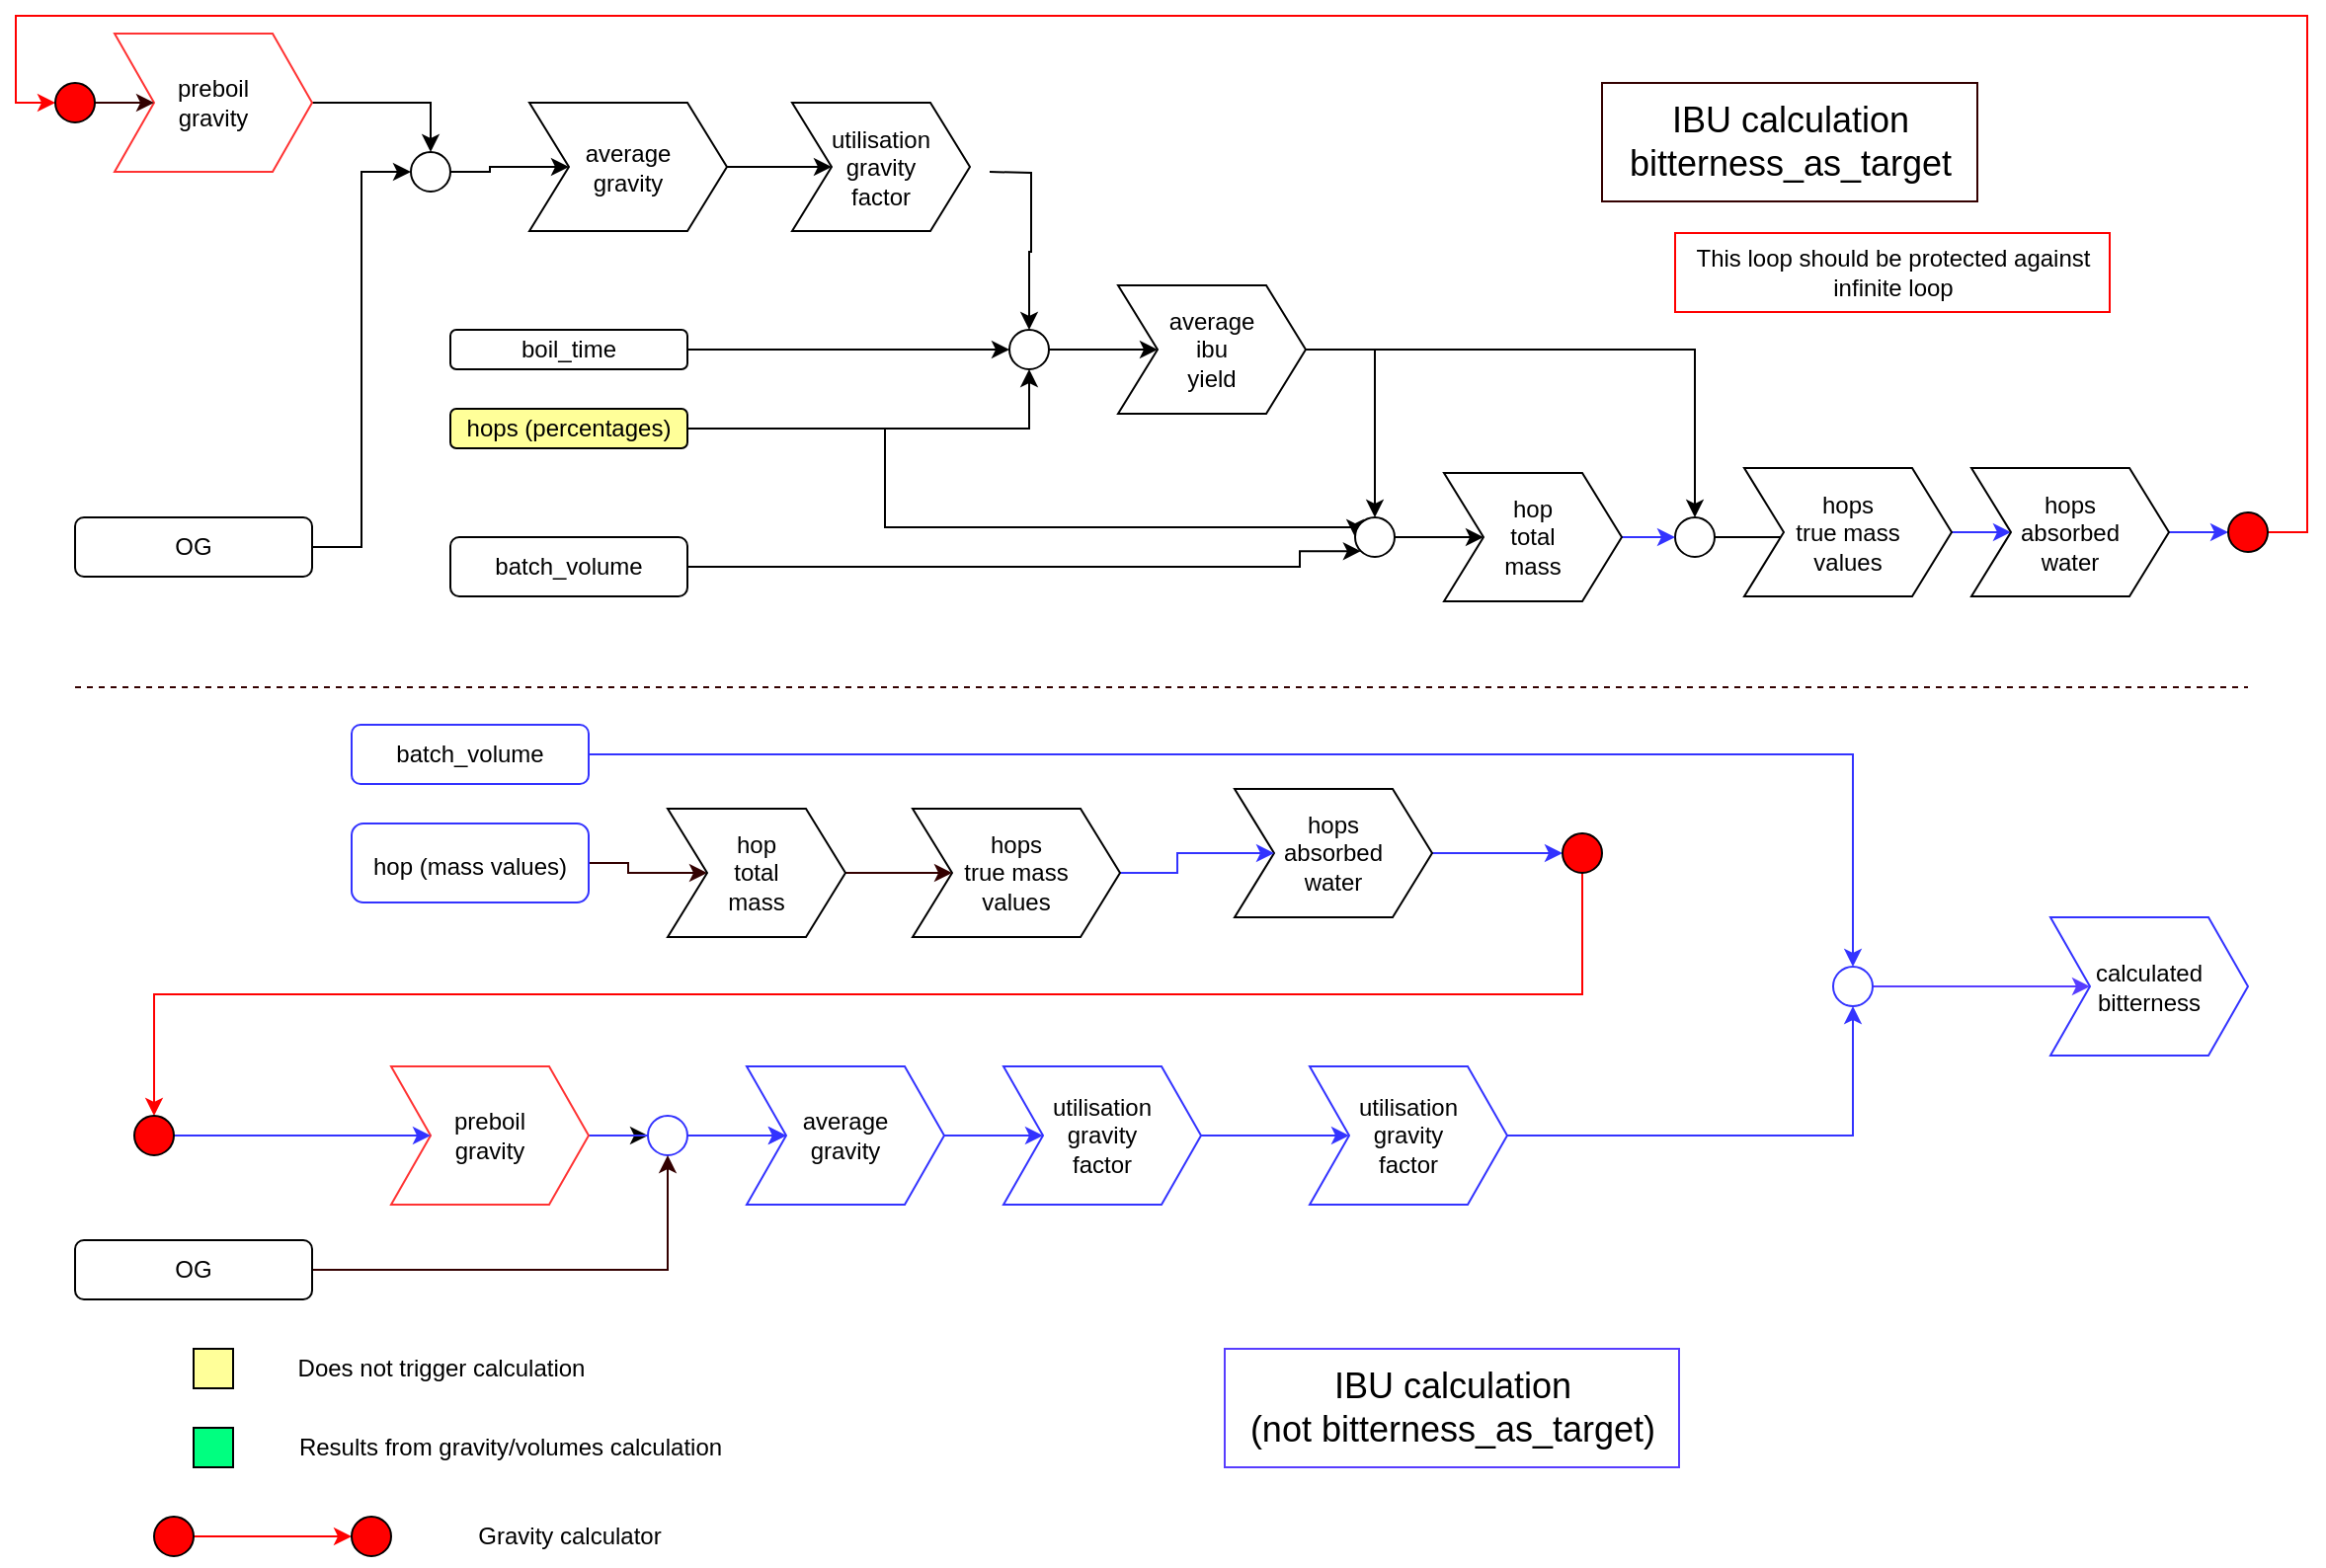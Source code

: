<mxfile version="20.8.10" type="device"><diagram id="C5RBs43oDa-KdzZeNtuy" name="Page-1"><mxGraphModel dx="2074" dy="1198" grid="1" gridSize="10" guides="1" tooltips="1" connect="1" arrows="1" fold="1" page="1" pageScale="1" pageWidth="1169" pageHeight="827" math="0" shadow="0"><root><mxCell id="WIyWlLk6GJQsqaUBKTNV-0"/><mxCell id="WIyWlLk6GJQsqaUBKTNV-1" parent="WIyWlLk6GJQsqaUBKTNV-0"/><mxCell id="dyOFBkTxXZwMxNbz3tPT-14" value="This loop should be protected against&lt;br&gt;infinite loop" style="text;html=1;align=center;verticalAlign=middle;resizable=0;points=[];autosize=1;strokeColor=#FF0000;fillColor=none;" parent="WIyWlLk6GJQsqaUBKTNV-1" vertex="1"><mxGeometry x="850" y="130" width="220" height="40" as="geometry"/></mxCell><mxCell id="gzDO3RWO5fNuN390yIR--2" style="edgeStyle=orthogonalEdgeStyle;rounded=0;orthogonalLoop=1;jettySize=auto;html=1;exitX=1;exitY=0.5;exitDx=0;exitDy=0;entryX=0.5;entryY=0;entryDx=0;entryDy=0;" parent="WIyWlLk6GJQsqaUBKTNV-1" source="UXQmfzJgB6HcV0stbLtz-0" target="UXQmfzJgB6HcV0stbLtz-1" edge="1"><mxGeometry relative="1" as="geometry"><mxPoint x="300" y="99" as="sourcePoint"/><mxPoint x="200" y="99" as="targetPoint"/></mxGeometry></mxCell><mxCell id="gzDO3RWO5fNuN390yIR--8" style="edgeStyle=orthogonalEdgeStyle;rounded=0;orthogonalLoop=1;jettySize=auto;html=1;exitX=1;exitY=0.5;exitDx=0;exitDy=0;entryX=0.5;entryY=0;entryDx=0;entryDy=0;" parent="WIyWlLk6GJQsqaUBKTNV-1" target="gzDO3RWO5fNuN390yIR--4" edge="1"><mxGeometry relative="1" as="geometry"><mxPoint x="503" y="99" as="sourcePoint"/></mxGeometry></mxCell><mxCell id="gzDO3RWO5fNuN390yIR--7" style="edgeStyle=orthogonalEdgeStyle;rounded=0;orthogonalLoop=1;jettySize=auto;html=1;exitX=1;exitY=0.5;exitDx=0;exitDy=0;" parent="WIyWlLk6GJQsqaUBKTNV-1" source="gzDO3RWO5fNuN390yIR--3" target="gzDO3RWO5fNuN390yIR--4" edge="1"><mxGeometry relative="1" as="geometry"/></mxCell><mxCell id="gzDO3RWO5fNuN390yIR--3" value="boil_time" style="rounded=1;whiteSpace=wrap;html=1;fillColor=#FFF;" parent="WIyWlLk6GJQsqaUBKTNV-1" vertex="1"><mxGeometry x="230" y="179" width="120" height="20" as="geometry"/></mxCell><mxCell id="UXQmfzJgB6HcV0stbLtz-8" style="edgeStyle=orthogonalEdgeStyle;rounded=0;orthogonalLoop=1;jettySize=auto;html=1;exitX=1;exitY=0.5;exitDx=0;exitDy=0;" parent="WIyWlLk6GJQsqaUBKTNV-1" source="gzDO3RWO5fNuN390yIR--4" target="UXQmfzJgB6HcV0stbLtz-7" edge="1"><mxGeometry relative="1" as="geometry"/></mxCell><mxCell id="gzDO3RWO5fNuN390yIR--4" value="" style="ellipse;whiteSpace=wrap;html=1;aspect=fixed;fillColor=#FFF;" parent="WIyWlLk6GJQsqaUBKTNV-1" vertex="1"><mxGeometry x="513" y="179" width="20" height="20" as="geometry"/></mxCell><mxCell id="gzDO3RWO5fNuN390yIR--9" style="edgeStyle=orthogonalEdgeStyle;rounded=0;orthogonalLoop=1;jettySize=auto;html=1;exitX=1;exitY=0.5;exitDx=0;exitDy=0;entryX=0.5;entryY=1;entryDx=0;entryDy=0;" parent="WIyWlLk6GJQsqaUBKTNV-1" source="gzDO3RWO5fNuN390yIR--5" target="gzDO3RWO5fNuN390yIR--4" edge="1"><mxGeometry relative="1" as="geometry"/></mxCell><mxCell id="gzDO3RWO5fNuN390yIR--17" style="edgeStyle=orthogonalEdgeStyle;rounded=0;orthogonalLoop=1;jettySize=auto;html=1;exitX=1;exitY=0.5;exitDx=0;exitDy=0;entryX=0;entryY=0.5;entryDx=0;entryDy=0;" parent="WIyWlLk6GJQsqaUBKTNV-1" source="gzDO3RWO5fNuN390yIR--5" target="gzDO3RWO5fNuN390yIR--13" edge="1"><mxGeometry relative="1" as="geometry"><Array as="points"><mxPoint x="450" y="229"/><mxPoint x="450" y="279"/></Array></mxGeometry></mxCell><mxCell id="gzDO3RWO5fNuN390yIR--5" value="hops (percentages)" style="rounded=1;whiteSpace=wrap;html=1;fillColor=#FFFF99;" parent="WIyWlLk6GJQsqaUBKTNV-1" vertex="1"><mxGeometry x="230" y="219" width="120" height="20" as="geometry"/></mxCell><mxCell id="gzDO3RWO5fNuN390yIR--15" style="edgeStyle=orthogonalEdgeStyle;rounded=0;orthogonalLoop=1;jettySize=auto;html=1;entryX=0.5;entryY=0;entryDx=0;entryDy=0;exitX=1;exitY=0.5;exitDx=0;exitDy=0;" parent="WIyWlLk6GJQsqaUBKTNV-1" source="UXQmfzJgB6HcV0stbLtz-7" target="gzDO3RWO5fNuN390yIR--13" edge="1"><mxGeometry relative="1" as="geometry"><mxPoint x="643" y="189" as="sourcePoint"/></mxGeometry></mxCell><mxCell id="gzDO3RWO5fNuN390yIR--26" style="edgeStyle=orthogonalEdgeStyle;rounded=0;orthogonalLoop=1;jettySize=auto;html=1;exitX=1;exitY=0.5;exitDx=0;exitDy=0;entryX=0.5;entryY=0;entryDx=0;entryDy=0;" parent="WIyWlLk6GJQsqaUBKTNV-1" source="UXQmfzJgB6HcV0stbLtz-7" target="gzDO3RWO5fNuN390yIR--20" edge="1"><mxGeometry relative="1" as="geometry"><mxPoint x="643" y="189" as="sourcePoint"/></mxGeometry></mxCell><mxCell id="gzDO3RWO5fNuN390yIR--16" style="edgeStyle=orthogonalEdgeStyle;rounded=0;orthogonalLoop=1;jettySize=auto;html=1;exitX=1;exitY=0.5;exitDx=0;exitDy=0;entryX=0;entryY=1;entryDx=0;entryDy=0;" parent="WIyWlLk6GJQsqaUBKTNV-1" source="gzDO3RWO5fNuN390yIR--12" target="gzDO3RWO5fNuN390yIR--13" edge="1"><mxGeometry relative="1" as="geometry"><Array as="points"><mxPoint x="660" y="299"/><mxPoint x="660" y="291"/></Array></mxGeometry></mxCell><mxCell id="gzDO3RWO5fNuN390yIR--12" value="batch_volume" style="rounded=1;whiteSpace=wrap;html=1;fillColor=#FFF;" parent="WIyWlLk6GJQsqaUBKTNV-1" vertex="1"><mxGeometry x="230" y="284" width="120" height="30" as="geometry"/></mxCell><mxCell id="UXQmfzJgB6HcV0stbLtz-10" style="edgeStyle=orthogonalEdgeStyle;rounded=0;orthogonalLoop=1;jettySize=auto;html=1;exitX=1;exitY=0.5;exitDx=0;exitDy=0;entryX=0;entryY=0.5;entryDx=0;entryDy=0;" parent="WIyWlLk6GJQsqaUBKTNV-1" source="gzDO3RWO5fNuN390yIR--13" target="UXQmfzJgB6HcV0stbLtz-9" edge="1"><mxGeometry relative="1" as="geometry"/></mxCell><mxCell id="gzDO3RWO5fNuN390yIR--13" value="" style="ellipse;whiteSpace=wrap;html=1;aspect=fixed;fillColor=#FFF;" parent="WIyWlLk6GJQsqaUBKTNV-1" vertex="1"><mxGeometry x="688" y="274" width="20" height="20" as="geometry"/></mxCell><mxCell id="gzDO3RWO5fNuN390yIR--25" style="edgeStyle=orthogonalEdgeStyle;rounded=0;orthogonalLoop=1;jettySize=auto;html=1;exitX=1;exitY=0.5;exitDx=0;exitDy=0;entryX=0;entryY=0.5;entryDx=0;entryDy=0;" parent="WIyWlLk6GJQsqaUBKTNV-1" source="gzDO3RWO5fNuN390yIR--20" target="UXQmfzJgB6HcV0stbLtz-12" edge="1"><mxGeometry relative="1" as="geometry"><mxPoint x="1028" y="324" as="targetPoint"/></mxGeometry></mxCell><mxCell id="gzDO3RWO5fNuN390yIR--20" value="" style="ellipse;whiteSpace=wrap;html=1;aspect=fixed;fillColor=#FFF;" parent="WIyWlLk6GJQsqaUBKTNV-1" vertex="1"><mxGeometry x="850" y="274" width="20" height="20" as="geometry"/></mxCell><mxCell id="gzDO3RWO5fNuN390yIR--27" value="&lt;font style=&quot;font-size: 18px;&quot;&gt;IBU calculation&lt;br&gt;bitterness_as_target&lt;/font&gt;" style="text;html=1;align=center;verticalAlign=middle;resizable=0;points=[];autosize=1;strokeColor=#330000;fillColor=none;" parent="WIyWlLk6GJQsqaUBKTNV-1" vertex="1"><mxGeometry x="813" y="54" width="190" height="60" as="geometry"/></mxCell><mxCell id="gzDO3RWO5fNuN390yIR--28" value="&lt;font style=&quot;font-size: 18px;&quot;&gt;IBU calculation &lt;br&gt;(not bitterness_as_target)&lt;/font&gt;" style="text;html=1;align=center;verticalAlign=middle;resizable=0;points=[];autosize=1;strokeColor=#573DFF;fillColor=none;" parent="WIyWlLk6GJQsqaUBKTNV-1" vertex="1"><mxGeometry x="622" y="695" width="230" height="60" as="geometry"/></mxCell><mxCell id="pxYUHOZ-qZaQDTNRtvkz-3" style="edgeStyle=orthogonalEdgeStyle;rounded=0;orthogonalLoop=1;jettySize=auto;html=1;exitX=1;exitY=0.5;exitDx=0;exitDy=0;entryX=0;entryY=0.5;entryDx=0;entryDy=0;strokeColor=#330000;" parent="WIyWlLk6GJQsqaUBKTNV-1" source="gzDO3RWO5fNuN390yIR--29" target="pxYUHOZ-qZaQDTNRtvkz-2" edge="1"><mxGeometry relative="1" as="geometry"/></mxCell><mxCell id="gzDO3RWO5fNuN390yIR--29" value="&lt;font style=&quot;font-size: 12px;&quot;&gt;hop (mass values)&lt;/font&gt;" style="rounded=1;whiteSpace=wrap;html=1;fontSize=18;fillColor=#FFF;strokeColor=#3333FF;" parent="WIyWlLk6GJQsqaUBKTNV-1" vertex="1"><mxGeometry x="180" y="429" width="120" height="40" as="geometry"/></mxCell><mxCell id="gzDO3RWO5fNuN390yIR--36" style="edgeStyle=orthogonalEdgeStyle;rounded=0;orthogonalLoop=1;jettySize=auto;html=1;exitX=1;exitY=0.5;exitDx=0;exitDy=0;entryX=0;entryY=0.5;entryDx=0;entryDy=0;fontSize=12;strokeColor=#573DFF;" parent="WIyWlLk6GJQsqaUBKTNV-1" source="gzDO3RWO5fNuN390yIR--30" target="UXQmfzJgB6HcV0stbLtz-11" edge="1"><mxGeometry relative="1" as="geometry"><mxPoint x="910" y="496.5" as="targetPoint"/></mxGeometry></mxCell><mxCell id="gzDO3RWO5fNuN390yIR--30" value="" style="ellipse;whiteSpace=wrap;html=1;aspect=fixed;fillColor=#FFF;strokeColor=#3333FF;" parent="WIyWlLk6GJQsqaUBKTNV-1" vertex="1"><mxGeometry x="930" y="501.5" width="20" height="20" as="geometry"/></mxCell><mxCell id="gzDO3RWO5fNuN390yIR--39" style="edgeStyle=orthogonalEdgeStyle;rounded=0;orthogonalLoop=1;jettySize=auto;html=1;exitX=1;exitY=0.5;exitDx=0;exitDy=0;entryX=0.5;entryY=1;entryDx=0;entryDy=0;fontSize=12;strokeColor=#3333FF;" parent="WIyWlLk6GJQsqaUBKTNV-1" source="UXQmfzJgB6HcV0stbLtz-16" target="gzDO3RWO5fNuN390yIR--30" edge="1"><mxGeometry relative="1" as="geometry"><mxPoint x="510" y="624" as="sourcePoint"/></mxGeometry></mxCell><mxCell id="gzDO3RWO5fNuN390yIR--41" style="edgeStyle=orthogonalEdgeStyle;rounded=0;orthogonalLoop=1;jettySize=auto;html=1;exitX=1;exitY=0.5;exitDx=0;exitDy=0;entryX=0.5;entryY=0;entryDx=0;entryDy=0;fontSize=12;strokeColor=#3333FF;" parent="WIyWlLk6GJQsqaUBKTNV-1" source="gzDO3RWO5fNuN390yIR--40" target="gzDO3RWO5fNuN390yIR--30" edge="1"><mxGeometry relative="1" as="geometry"/></mxCell><mxCell id="gzDO3RWO5fNuN390yIR--40" value="batch_volume" style="rounded=1;whiteSpace=wrap;html=1;fillColor=#FFF;strokeColor=#3333FF;" parent="WIyWlLk6GJQsqaUBKTNV-1" vertex="1"><mxGeometry x="180" y="379" width="120" height="30" as="geometry"/></mxCell><mxCell id="UXQmfzJgB6HcV0stbLtz-0" value="preboil&lt;br&gt;gravity" style="shape=step;perimeter=stepPerimeter;whiteSpace=wrap;html=1;fixedSize=1;fillColor=none;strokeColor=#FF3333;" parent="WIyWlLk6GJQsqaUBKTNV-1" vertex="1"><mxGeometry x="60" y="29" width="100" height="70" as="geometry"/></mxCell><mxCell id="UXQmfzJgB6HcV0stbLtz-4" style="edgeStyle=orthogonalEdgeStyle;rounded=0;orthogonalLoop=1;jettySize=auto;html=1;exitX=1;exitY=0.5;exitDx=0;exitDy=0;" parent="WIyWlLk6GJQsqaUBKTNV-1" source="UXQmfzJgB6HcV0stbLtz-1" target="UXQmfzJgB6HcV0stbLtz-3" edge="1"><mxGeometry relative="1" as="geometry"/></mxCell><mxCell id="UXQmfzJgB6HcV0stbLtz-1" value="" style="ellipse;whiteSpace=wrap;html=1;aspect=fixed;fillColor=#FFF;" parent="WIyWlLk6GJQsqaUBKTNV-1" vertex="1"><mxGeometry x="210" y="89" width="20" height="20" as="geometry"/></mxCell><mxCell id="UXQmfzJgB6HcV0stbLtz-6" style="edgeStyle=orthogonalEdgeStyle;rounded=0;orthogonalLoop=1;jettySize=auto;html=1;exitX=1;exitY=0.5;exitDx=0;exitDy=0;" parent="WIyWlLk6GJQsqaUBKTNV-1" source="UXQmfzJgB6HcV0stbLtz-3" target="UXQmfzJgB6HcV0stbLtz-5" edge="1"><mxGeometry relative="1" as="geometry"/></mxCell><mxCell id="UXQmfzJgB6HcV0stbLtz-3" value="average&lt;br&gt;gravity" style="shape=step;perimeter=stepPerimeter;whiteSpace=wrap;html=1;fixedSize=1;" parent="WIyWlLk6GJQsqaUBKTNV-1" vertex="1"><mxGeometry x="270" y="64" width="100" height="65" as="geometry"/></mxCell><mxCell id="UXQmfzJgB6HcV0stbLtz-5" value="utilisation&lt;br&gt;gravity&lt;br&gt;factor" style="shape=step;perimeter=stepPerimeter;whiteSpace=wrap;html=1;fixedSize=1;" parent="WIyWlLk6GJQsqaUBKTNV-1" vertex="1"><mxGeometry x="403" y="64" width="90" height="65" as="geometry"/></mxCell><mxCell id="UXQmfzJgB6HcV0stbLtz-7" value="average&lt;br&gt;ibu&lt;br&gt;yield" style="shape=step;perimeter=stepPerimeter;whiteSpace=wrap;html=1;fixedSize=1;" parent="WIyWlLk6GJQsqaUBKTNV-1" vertex="1"><mxGeometry x="568" y="156.5" width="95" height="65" as="geometry"/></mxCell><mxCell id="Tacv0uXRRqDZ0nMqTKj8-4" style="edgeStyle=orthogonalEdgeStyle;rounded=0;orthogonalLoop=1;jettySize=auto;html=1;exitX=1;exitY=0.5;exitDx=0;exitDy=0;strokeColor=#3333FF;" parent="WIyWlLk6GJQsqaUBKTNV-1" source="UXQmfzJgB6HcV0stbLtz-9" target="gzDO3RWO5fNuN390yIR--20" edge="1"><mxGeometry relative="1" as="geometry"/></mxCell><mxCell id="UXQmfzJgB6HcV0stbLtz-9" value="hop&lt;br&gt;total&lt;br&gt;mass" style="shape=step;perimeter=stepPerimeter;whiteSpace=wrap;html=1;fixedSize=1;" parent="WIyWlLk6GJQsqaUBKTNV-1" vertex="1"><mxGeometry x="733" y="251.5" width="90" height="65" as="geometry"/></mxCell><mxCell id="UXQmfzJgB6HcV0stbLtz-11" value="calculated&lt;br&gt;bitterness" style="shape=step;perimeter=stepPerimeter;whiteSpace=wrap;html=1;fixedSize=1;strokeColor=#3333FF;" parent="WIyWlLk6GJQsqaUBKTNV-1" vertex="1"><mxGeometry x="1040" y="476.5" width="100" height="70" as="geometry"/></mxCell><mxCell id="Tacv0uXRRqDZ0nMqTKj8-1" style="edgeStyle=orthogonalEdgeStyle;rounded=0;orthogonalLoop=1;jettySize=auto;html=1;exitX=1;exitY=0.5;exitDx=0;exitDy=0;strokeColor=#3333FF;" parent="WIyWlLk6GJQsqaUBKTNV-1" source="UXQmfzJgB6HcV0stbLtz-12" target="Tacv0uXRRqDZ0nMqTKj8-0" edge="1"><mxGeometry relative="1" as="geometry"/></mxCell><mxCell id="UXQmfzJgB6HcV0stbLtz-12" value="hops&lt;br&gt;true mass&lt;br&gt;values" style="shape=step;perimeter=stepPerimeter;whiteSpace=wrap;html=1;fixedSize=1;" parent="WIyWlLk6GJQsqaUBKTNV-1" vertex="1"><mxGeometry x="885" y="249" width="105" height="65" as="geometry"/></mxCell><mxCell id="UXQmfzJgB6HcV0stbLtz-19" style="edgeStyle=orthogonalEdgeStyle;rounded=0;orthogonalLoop=1;jettySize=auto;html=1;exitX=1;exitY=0.5;exitDx=0;exitDy=0;entryX=0;entryY=0.5;entryDx=0;entryDy=0;" parent="WIyWlLk6GJQsqaUBKTNV-1" source="UXQmfzJgB6HcV0stbLtz-13" target="UXQmfzJgB6HcV0stbLtz-22" edge="1"><mxGeometry relative="1" as="geometry"/></mxCell><mxCell id="UXQmfzJgB6HcV0stbLtz-33" value="" style="edgeStyle=orthogonalEdgeStyle;rounded=0;orthogonalLoop=1;jettySize=auto;html=1;strokeColor=#3333FF;" parent="WIyWlLk6GJQsqaUBKTNV-1" source="UXQmfzJgB6HcV0stbLtz-13" edge="1"><mxGeometry relative="1" as="geometry"><mxPoint x="400" y="587" as="targetPoint"/></mxGeometry></mxCell><mxCell id="UXQmfzJgB6HcV0stbLtz-13" value="preboil&lt;br&gt;gravity" style="shape=step;perimeter=stepPerimeter;whiteSpace=wrap;html=1;fixedSize=1;fillColor=none;strokeColor=#FF3333;" parent="WIyWlLk6GJQsqaUBKTNV-1" vertex="1"><mxGeometry x="200" y="552" width="100" height="70" as="geometry"/></mxCell><mxCell id="UXQmfzJgB6HcV0stbLtz-18" style="edgeStyle=orthogonalEdgeStyle;rounded=0;orthogonalLoop=1;jettySize=auto;html=1;exitX=1;exitY=0.5;exitDx=0;exitDy=0;strokeColor=#3333FF;" parent="WIyWlLk6GJQsqaUBKTNV-1" source="UXQmfzJgB6HcV0stbLtz-14" target="UXQmfzJgB6HcV0stbLtz-15" edge="1"><mxGeometry relative="1" as="geometry"/></mxCell><mxCell id="UXQmfzJgB6HcV0stbLtz-14" value="average&lt;br&gt;gravity" style="shape=step;perimeter=stepPerimeter;whiteSpace=wrap;html=1;fixedSize=1;strokeColor=#3333FF;" parent="WIyWlLk6GJQsqaUBKTNV-1" vertex="1"><mxGeometry x="380" y="552" width="100" height="70" as="geometry"/></mxCell><mxCell id="UXQmfzJgB6HcV0stbLtz-17" value="" style="edgeStyle=orthogonalEdgeStyle;rounded=0;orthogonalLoop=1;jettySize=auto;html=1;strokeColor=#3333FF;" parent="WIyWlLk6GJQsqaUBKTNV-1" source="UXQmfzJgB6HcV0stbLtz-15" target="UXQmfzJgB6HcV0stbLtz-16" edge="1"><mxGeometry relative="1" as="geometry"/></mxCell><mxCell id="UXQmfzJgB6HcV0stbLtz-15" value="utilisation&lt;br&gt;gravity&lt;br&gt;factor" style="shape=step;perimeter=stepPerimeter;whiteSpace=wrap;html=1;fixedSize=1;strokeColor=#3333FF;" parent="WIyWlLk6GJQsqaUBKTNV-1" vertex="1"><mxGeometry x="510" y="552" width="100" height="70" as="geometry"/></mxCell><mxCell id="UXQmfzJgB6HcV0stbLtz-16" value="utilisation&lt;br&gt;gravity&lt;br&gt;factor" style="shape=step;perimeter=stepPerimeter;whiteSpace=wrap;html=1;fixedSize=1;strokeColor=#3333FF;" parent="WIyWlLk6GJQsqaUBKTNV-1" vertex="1"><mxGeometry x="665" y="552" width="100" height="70" as="geometry"/></mxCell><mxCell id="UXQmfzJgB6HcV0stbLtz-24" style="edgeStyle=orthogonalEdgeStyle;rounded=0;orthogonalLoop=1;jettySize=auto;html=1;exitX=1;exitY=0.5;exitDx=0;exitDy=0;strokeColor=#3333FF;" parent="WIyWlLk6GJQsqaUBKTNV-1" source="UXQmfzJgB6HcV0stbLtz-22" target="UXQmfzJgB6HcV0stbLtz-14" edge="1"><mxGeometry relative="1" as="geometry"/></mxCell><mxCell id="UXQmfzJgB6HcV0stbLtz-22" value="" style="ellipse;whiteSpace=wrap;html=1;aspect=fixed;fillColor=#FFF;strokeColor=#3333FF;" parent="WIyWlLk6GJQsqaUBKTNV-1" vertex="1"><mxGeometry x="330" y="577" width="20" height="20" as="geometry"/></mxCell><mxCell id="UXQmfzJgB6HcV0stbLtz-26" style="edgeStyle=orthogonalEdgeStyle;rounded=0;orthogonalLoop=1;jettySize=auto;html=1;exitX=1;exitY=0.5;exitDx=0;exitDy=0;entryX=0;entryY=0.5;entryDx=0;entryDy=0;" parent="WIyWlLk6GJQsqaUBKTNV-1" source="fT6mjKfpm9EpnTMab8OU-13" target="UXQmfzJgB6HcV0stbLtz-1" edge="1"><mxGeometry relative="1" as="geometry"/></mxCell><mxCell id="dyOFBkTxXZwMxNbz3tPT-11" style="edgeStyle=orthogonalEdgeStyle;rounded=0;orthogonalLoop=1;jettySize=auto;html=1;exitX=1;exitY=0.5;exitDx=0;exitDy=0;entryX=0.5;entryY=1;entryDx=0;entryDy=0;strokeColor=#330000;" parent="WIyWlLk6GJQsqaUBKTNV-1" source="UXQmfzJgB6HcV0stbLtz-25" target="UXQmfzJgB6HcV0stbLtz-22" edge="1"><mxGeometry relative="1" as="geometry"><mxPoint x="160" y="638" as="sourcePoint"/></mxGeometry></mxCell><mxCell id="UXQmfzJgB6HcV0stbLtz-25" value="OG" style="rounded=1;whiteSpace=wrap;html=1;fillColor=none;" parent="WIyWlLk6GJQsqaUBKTNV-1" vertex="1"><mxGeometry x="40" y="640" width="120" height="30" as="geometry"/></mxCell><mxCell id="UXQmfzJgB6HcV0stbLtz-28" value="" style="rounded=0;whiteSpace=wrap;html=1;fillColor=#FFFF99;" parent="WIyWlLk6GJQsqaUBKTNV-1" vertex="1"><mxGeometry x="100" y="695" width="20" height="20" as="geometry"/></mxCell><mxCell id="UXQmfzJgB6HcV0stbLtz-29" value="Does not trigger calculation&lt;br&gt;" style="text;html=1;align=center;verticalAlign=middle;resizable=0;points=[];autosize=1;strokeColor=none;fillColor=none;" parent="WIyWlLk6GJQsqaUBKTNV-1" vertex="1"><mxGeometry x="140" y="690" width="170" height="30" as="geometry"/></mxCell><mxCell id="UXQmfzJgB6HcV0stbLtz-30" value="" style="rounded=0;whiteSpace=wrap;html=1;fillColor=#00FF80;" parent="WIyWlLk6GJQsqaUBKTNV-1" vertex="1"><mxGeometry x="100" y="735" width="20" height="20" as="geometry"/></mxCell><mxCell id="UXQmfzJgB6HcV0stbLtz-31" value="Results from gravity/volumes calculation" style="text;html=1;align=center;verticalAlign=middle;resizable=0;points=[];autosize=1;strokeColor=none;fillColor=none;" parent="WIyWlLk6GJQsqaUBKTNV-1" vertex="1"><mxGeometry x="140" y="730" width="240" height="30" as="geometry"/></mxCell><mxCell id="Tacv0uXRRqDZ0nMqTKj8-3" style="edgeStyle=orthogonalEdgeStyle;rounded=0;orthogonalLoop=1;jettySize=auto;html=1;strokeColor=#3333FF;" parent="WIyWlLk6GJQsqaUBKTNV-1" source="Tacv0uXRRqDZ0nMqTKj8-0" edge="1"><mxGeometry relative="1" as="geometry"><mxPoint x="1130" y="281.5" as="targetPoint"/></mxGeometry></mxCell><mxCell id="Tacv0uXRRqDZ0nMqTKj8-0" value="hops&lt;br&gt;absorbed&lt;br&gt;water" style="shape=step;perimeter=stepPerimeter;whiteSpace=wrap;html=1;fixedSize=1;" parent="WIyWlLk6GJQsqaUBKTNV-1" vertex="1"><mxGeometry x="1000" y="249" width="100" height="65" as="geometry"/></mxCell><mxCell id="dyOFBkTxXZwMxNbz3tPT-10" style="edgeStyle=orthogonalEdgeStyle;rounded=0;orthogonalLoop=1;jettySize=auto;html=1;exitX=1;exitY=0.5;exitDx=0;exitDy=0;entryX=0;entryY=0.5;entryDx=0;entryDy=0;strokeColor=#FF0000;" parent="WIyWlLk6GJQsqaUBKTNV-1" source="Tacv0uXRRqDZ0nMqTKj8-5" target="dyOFBkTxXZwMxNbz3tPT-7" edge="1"><mxGeometry relative="1" as="geometry"><Array as="points"><mxPoint x="1170" y="282"/><mxPoint x="1170" y="20"/><mxPoint x="10" y="20"/><mxPoint x="10" y="64"/></Array></mxGeometry></mxCell><mxCell id="Tacv0uXRRqDZ0nMqTKj8-5" value="" style="ellipse;whiteSpace=wrap;html=1;aspect=fixed;fillColor=#FF0000;" parent="WIyWlLk6GJQsqaUBKTNV-1" vertex="1"><mxGeometry x="1130" y="271.5" width="20" height="20" as="geometry"/></mxCell><mxCell id="fT6mjKfpm9EpnTMab8OU-5" style="edgeStyle=orthogonalEdgeStyle;rounded=0;orthogonalLoop=1;jettySize=auto;html=1;exitX=1;exitY=0.5;exitDx=0;exitDy=0;strokeColor=#3333FF;" parent="WIyWlLk6GJQsqaUBKTNV-1" source="fT6mjKfpm9EpnTMab8OU-0" target="fT6mjKfpm9EpnTMab8OU-4" edge="1"><mxGeometry relative="1" as="geometry"/></mxCell><mxCell id="fT6mjKfpm9EpnTMab8OU-0" value="hops&lt;br&gt;absorbed&lt;br&gt;water" style="shape=step;perimeter=stepPerimeter;whiteSpace=wrap;html=1;fixedSize=1;" parent="WIyWlLk6GJQsqaUBKTNV-1" vertex="1"><mxGeometry x="627" y="411.5" width="100" height="65" as="geometry"/></mxCell><mxCell id="fT6mjKfpm9EpnTMab8OU-12" style="edgeStyle=orthogonalEdgeStyle;rounded=0;orthogonalLoop=1;jettySize=auto;html=1;exitX=1;exitY=0.5;exitDx=0;exitDy=0;entryX=0.5;entryY=0;entryDx=0;entryDy=0;strokeColor=#FF0000;" parent="WIyWlLk6GJQsqaUBKTNV-1" source="fT6mjKfpm9EpnTMab8OU-4" target="fT6mjKfpm9EpnTMab8OU-9" edge="1"><mxGeometry relative="1" as="geometry"/></mxCell><mxCell id="fT6mjKfpm9EpnTMab8OU-4" value="" style="ellipse;whiteSpace=wrap;html=1;aspect=fixed;fillColor=#FF0000;direction=south;" parent="WIyWlLk6GJQsqaUBKTNV-1" vertex="1"><mxGeometry x="793" y="434" width="20" height="20" as="geometry"/></mxCell><mxCell id="fT6mjKfpm9EpnTMab8OU-8" style="edgeStyle=orthogonalEdgeStyle;rounded=0;orthogonalLoop=1;jettySize=auto;html=1;exitX=1;exitY=0.5;exitDx=0;exitDy=0;strokeColor=#3333FF;" parent="WIyWlLk6GJQsqaUBKTNV-1" source="fT6mjKfpm9EpnTMab8OU-6" target="fT6mjKfpm9EpnTMab8OU-0" edge="1"><mxGeometry relative="1" as="geometry"/></mxCell><mxCell id="fT6mjKfpm9EpnTMab8OU-6" value="hops&lt;br&gt;true mass&lt;br&gt;values" style="shape=step;perimeter=stepPerimeter;whiteSpace=wrap;html=1;fixedSize=1;" parent="WIyWlLk6GJQsqaUBKTNV-1" vertex="1"><mxGeometry x="464" y="421.5" width="105" height="65" as="geometry"/></mxCell><mxCell id="fT6mjKfpm9EpnTMab8OU-11" style="edgeStyle=orthogonalEdgeStyle;rounded=0;orthogonalLoop=1;jettySize=auto;html=1;exitX=1;exitY=0.5;exitDx=0;exitDy=0;entryX=0;entryY=0.5;entryDx=0;entryDy=0;strokeColor=#3333FF;" parent="WIyWlLk6GJQsqaUBKTNV-1" source="fT6mjKfpm9EpnTMab8OU-9" target="UXQmfzJgB6HcV0stbLtz-13" edge="1"><mxGeometry relative="1" as="geometry"/></mxCell><mxCell id="fT6mjKfpm9EpnTMab8OU-9" value="" style="ellipse;whiteSpace=wrap;html=1;aspect=fixed;fillColor=#FF0000;" parent="WIyWlLk6GJQsqaUBKTNV-1" vertex="1"><mxGeometry x="70" y="577" width="20" height="20" as="geometry"/></mxCell><mxCell id="fT6mjKfpm9EpnTMab8OU-13" value="OG" style="rounded=1;whiteSpace=wrap;html=1;fillColor=none;" parent="WIyWlLk6GJQsqaUBKTNV-1" vertex="1"><mxGeometry x="40" y="274" width="120" height="30" as="geometry"/></mxCell><mxCell id="pxYUHOZ-qZaQDTNRtvkz-4" style="edgeStyle=orthogonalEdgeStyle;rounded=0;orthogonalLoop=1;jettySize=auto;html=1;exitX=1;exitY=0.5;exitDx=0;exitDy=0;strokeColor=#330000;" parent="WIyWlLk6GJQsqaUBKTNV-1" source="pxYUHOZ-qZaQDTNRtvkz-2" target="fT6mjKfpm9EpnTMab8OU-6" edge="1"><mxGeometry relative="1" as="geometry"/></mxCell><mxCell id="pxYUHOZ-qZaQDTNRtvkz-2" value="hop&lt;br&gt;total&lt;br&gt;mass" style="shape=step;perimeter=stepPerimeter;whiteSpace=wrap;html=1;fixedSize=1;" parent="WIyWlLk6GJQsqaUBKTNV-1" vertex="1"><mxGeometry x="340" y="421.5" width="90" height="65" as="geometry"/></mxCell><mxCell id="dyOFBkTxXZwMxNbz3tPT-2" style="edgeStyle=orthogonalEdgeStyle;rounded=0;orthogonalLoop=1;jettySize=auto;html=1;exitX=1;exitY=0.5;exitDx=0;exitDy=0;entryX=0;entryY=0.5;entryDx=0;entryDy=0;strokeColor=#FF0000;" parent="WIyWlLk6GJQsqaUBKTNV-1" source="dyOFBkTxXZwMxNbz3tPT-0" target="dyOFBkTxXZwMxNbz3tPT-1" edge="1"><mxGeometry relative="1" as="geometry"/></mxCell><mxCell id="dyOFBkTxXZwMxNbz3tPT-0" value="" style="ellipse;whiteSpace=wrap;html=1;aspect=fixed;fillColor=#FF0000;" parent="WIyWlLk6GJQsqaUBKTNV-1" vertex="1"><mxGeometry x="80" y="780" width="20" height="20" as="geometry"/></mxCell><mxCell id="dyOFBkTxXZwMxNbz3tPT-1" value="" style="ellipse;whiteSpace=wrap;html=1;aspect=fixed;fillColor=#FF0000;" parent="WIyWlLk6GJQsqaUBKTNV-1" vertex="1"><mxGeometry x="180" y="780" width="20" height="20" as="geometry"/></mxCell><mxCell id="dyOFBkTxXZwMxNbz3tPT-5" value="Gravity calculator" style="text;html=1;align=center;verticalAlign=middle;resizable=0;points=[];autosize=1;strokeColor=none;fillColor=none;" parent="WIyWlLk6GJQsqaUBKTNV-1" vertex="1"><mxGeometry x="230" y="775" width="120" height="30" as="geometry"/></mxCell><mxCell id="dyOFBkTxXZwMxNbz3tPT-8" style="edgeStyle=orthogonalEdgeStyle;rounded=0;orthogonalLoop=1;jettySize=auto;html=1;exitX=1;exitY=0.5;exitDx=0;exitDy=0;strokeColor=#330000;" parent="WIyWlLk6GJQsqaUBKTNV-1" source="dyOFBkTxXZwMxNbz3tPT-7" target="UXQmfzJgB6HcV0stbLtz-0" edge="1"><mxGeometry relative="1" as="geometry"/></mxCell><mxCell id="dyOFBkTxXZwMxNbz3tPT-7" value="" style="ellipse;whiteSpace=wrap;html=1;aspect=fixed;fillColor=#FF0000;" parent="WIyWlLk6GJQsqaUBKTNV-1" vertex="1"><mxGeometry x="30" y="54" width="20" height="20" as="geometry"/></mxCell><mxCell id="dyOFBkTxXZwMxNbz3tPT-13" value="" style="endArrow=none;dashed=1;html=1;rounded=0;strokeColor=#330000;" parent="WIyWlLk6GJQsqaUBKTNV-1" edge="1"><mxGeometry width="50" height="50" relative="1" as="geometry"><mxPoint x="40" y="360" as="sourcePoint"/><mxPoint x="1140" y="360" as="targetPoint"/></mxGeometry></mxCell></root></mxGraphModel></diagram></mxfile>